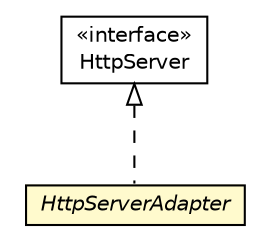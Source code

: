 #!/usr/local/bin/dot
#
# Class diagram 
# Generated by UMLGraph version R5_6-24-gf6e263 (http://www.umlgraph.org/)
#

digraph G {
	edge [fontname="Helvetica",fontsize=10,labelfontname="Helvetica",labelfontsize=10];
	node [fontname="Helvetica",fontsize=10,shape=plaintext];
	nodesep=0.25;
	ranksep=0.5;
	// io.werval.spi.server.HttpServer
	c21910 [label=<<table title="io.werval.spi.server.HttpServer" border="0" cellborder="1" cellspacing="0" cellpadding="2" port="p" href="./HttpServer.html">
		<tr><td><table border="0" cellspacing="0" cellpadding="1">
<tr><td align="center" balign="center"> &#171;interface&#187; </td></tr>
<tr><td align="center" balign="center"> HttpServer </td></tr>
		</table></td></tr>
		</table>>, URL="./HttpServer.html", fontname="Helvetica", fontcolor="black", fontsize=10.0];
	// io.werval.spi.server.HttpServerAdapter
	c21911 [label=<<table title="io.werval.spi.server.HttpServerAdapter" border="0" cellborder="1" cellspacing="0" cellpadding="2" port="p" bgcolor="lemonChiffon" href="./HttpServerAdapter.html">
		<tr><td><table border="0" cellspacing="0" cellpadding="1">
<tr><td align="center" balign="center"><font face="Helvetica-Oblique"> HttpServerAdapter </font></td></tr>
		</table></td></tr>
		</table>>, URL="./HttpServerAdapter.html", fontname="Helvetica", fontcolor="black", fontsize=10.0];
	//io.werval.spi.server.HttpServerAdapter implements io.werval.spi.server.HttpServer
	c21910:p -> c21911:p [dir=back,arrowtail=empty,style=dashed];
}

